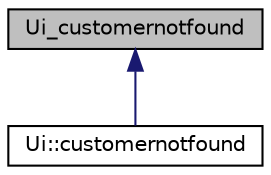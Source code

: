 digraph "Ui_customernotfound"
{
  edge [fontname="Helvetica",fontsize="10",labelfontname="Helvetica",labelfontsize="10"];
  node [fontname="Helvetica",fontsize="10",shape=record];
  Node0 [label="Ui_customernotfound",height=0.2,width=0.4,color="black", fillcolor="grey75", style="filled", fontcolor="black"];
  Node0 -> Node1 [dir="back",color="midnightblue",fontsize="10",style="solid"];
  Node1 [label="Ui::customernotfound",height=0.2,width=0.4,color="black", fillcolor="white", style="filled",URL="$class_ui_1_1customernotfound.html"];
}
